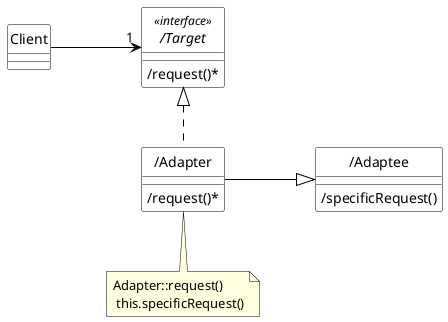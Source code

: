 @startuml class-adapter


hide circle

skinparam class {
    BackgroundColor white
    ArrowColor black
    BorderColor black
}

skinparam note {
    BackgroundColor lightyellow
    ArrowColor black
    BorderColor black
}

skinparam nodesep 90

class Client{
}

interface /Target <<interface>> {
    /request()*
}

class /Adapter {
    /request()*
}

class /Adaptee {
    /specificRequest()
}

Client -right-> "1" "/Target"

"/Adapter" .up.|> "/Target"

"/Adapter" -right-|> "/Adaptee"

note bottom of "/Adapter": Adapter::request()\n this.specificRequest()

@enduml